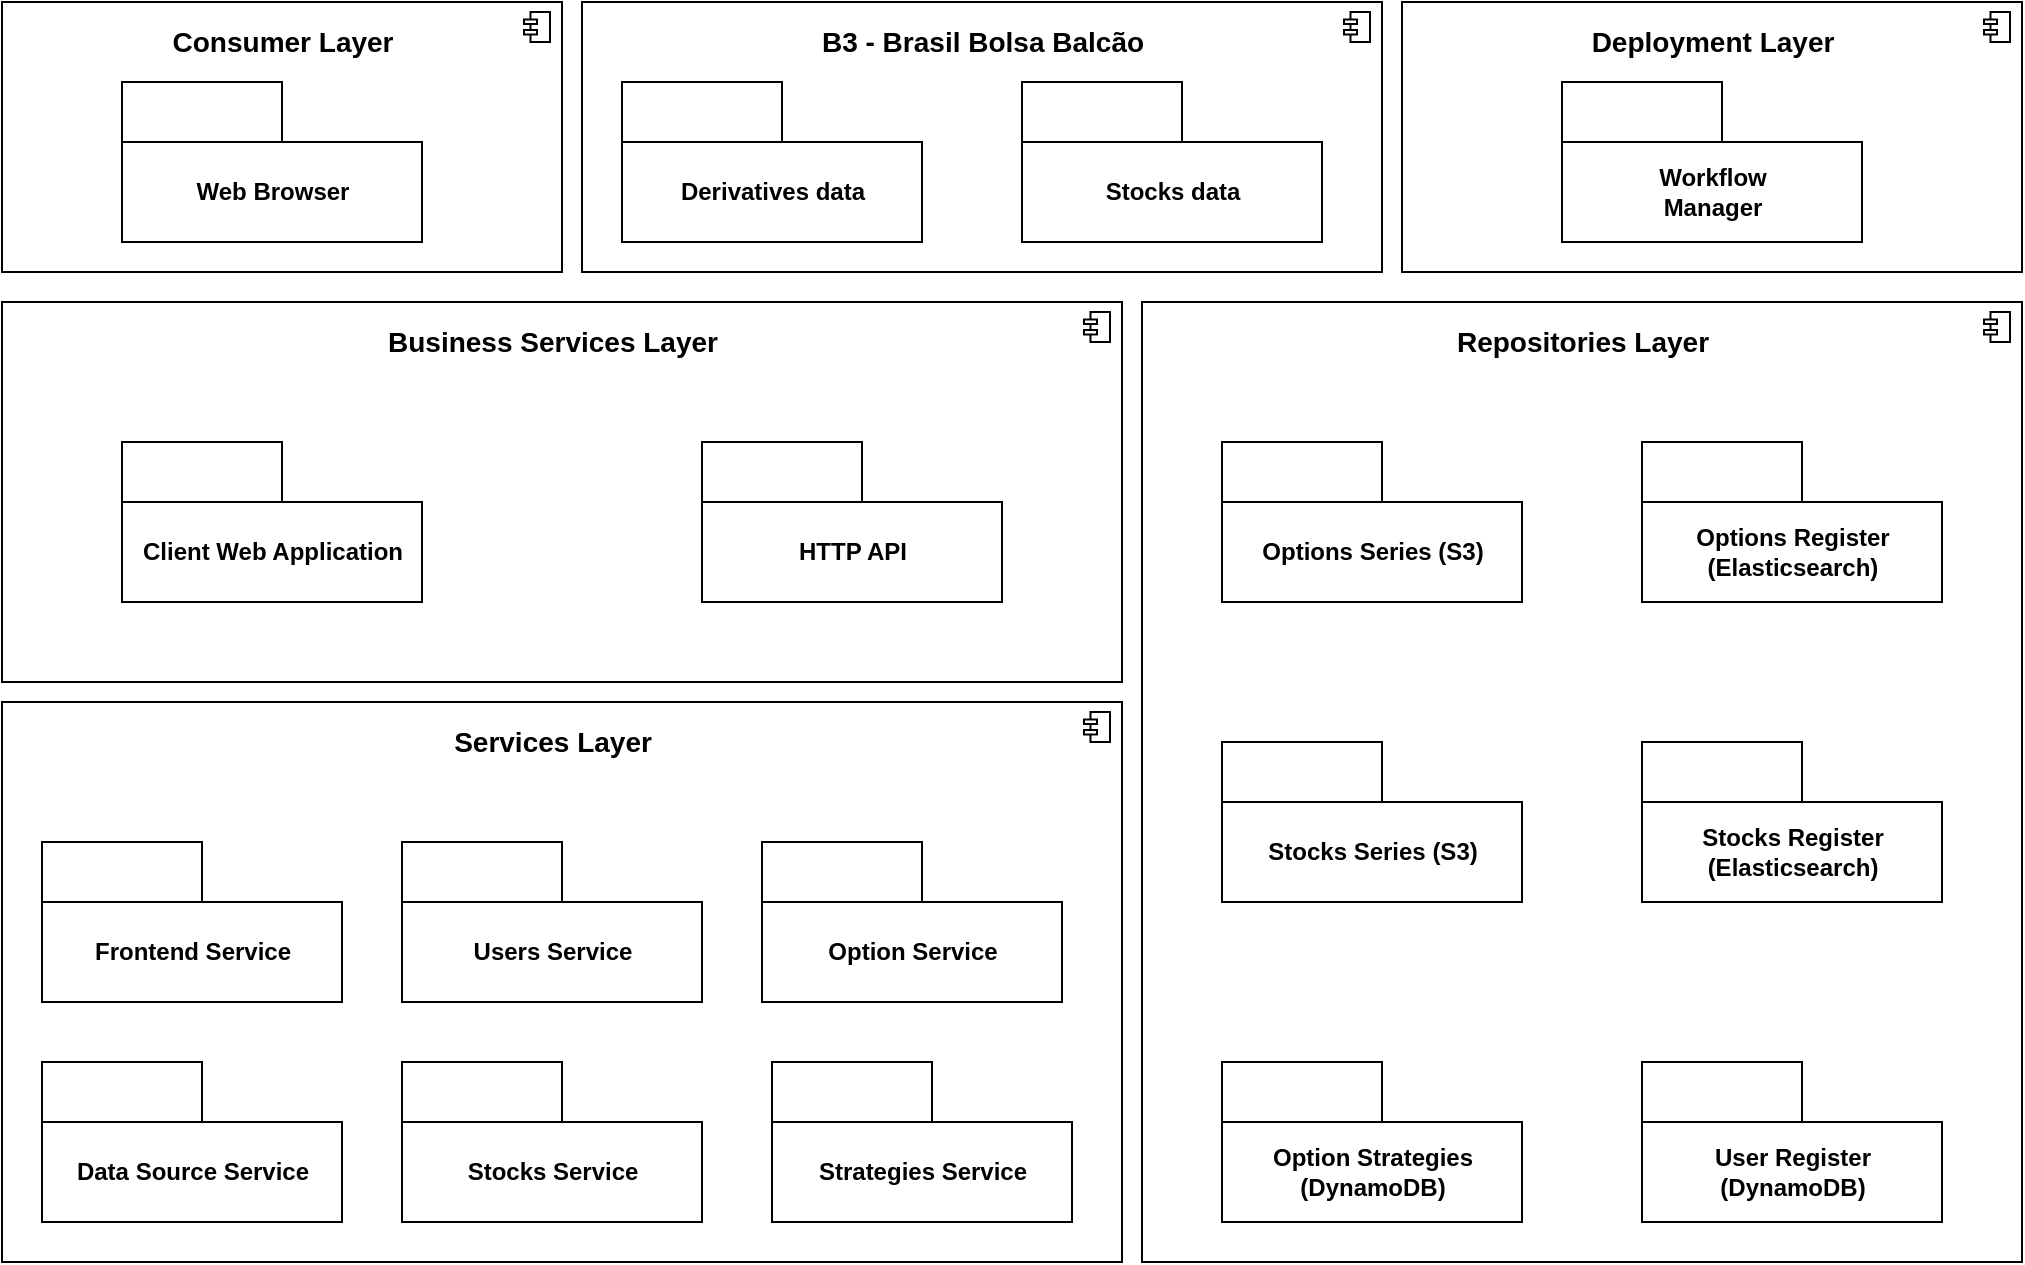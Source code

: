 <mxfile version="18.0.4" type="device"><diagram name="Page-1" id="5f0bae14-7c28-e335-631c-24af17079c00"><mxGraphModel dx="1422" dy="804" grid="1" gridSize="10" guides="1" tooltips="1" connect="1" arrows="1" fold="1" page="1" pageScale="1" pageWidth="1100" pageHeight="850" background="none" math="0" shadow="0"><root><mxCell id="0"/><mxCell id="1" parent="0"/><mxCell id="tEyT9vDBHhS-QRvTKFU0-1" value="" style="html=1;outlineConnect=0;whiteSpace=wrap;shape=mxgraph.archimate3.application;appType=comp;archiType=square;align=center;" vertex="1" parent="1"><mxGeometry x="350" y="140" width="400" height="135" as="geometry"/></mxCell><mxCell id="tEyT9vDBHhS-QRvTKFU0-2" value="Derivatives data" style="shape=folder;fontStyle=1;tabWidth=80;tabHeight=30;tabPosition=left;html=1;boundedLbl=1;" vertex="1" parent="1"><mxGeometry x="370" y="180" width="150" height="80" as="geometry"/></mxCell><mxCell id="tEyT9vDBHhS-QRvTKFU0-4" value="B3 - Brasil Bolsa Balcão" style="text;html=1;align=center;verticalAlign=middle;resizable=0;points=[];autosize=1;strokeColor=none;fillColor=none;fontStyle=1;fontSize=14;" vertex="1" parent="1"><mxGeometry x="460" y="150" width="180" height="20" as="geometry"/></mxCell><mxCell id="tEyT9vDBHhS-QRvTKFU0-5" value="" style="html=1;outlineConnect=0;whiteSpace=wrap;shape=mxgraph.archimate3.application;appType=comp;archiType=square;align=center;" vertex="1" parent="1"><mxGeometry x="630" y="290" width="440" height="480" as="geometry"/></mxCell><mxCell id="tEyT9vDBHhS-QRvTKFU0-6" value="Repositories Layer" style="text;html=1;align=center;verticalAlign=middle;resizable=0;points=[];autosize=1;strokeColor=none;fillColor=none;fontStyle=1;fontSize=14;" vertex="1" parent="1"><mxGeometry x="780" y="300" width="140" height="20" as="geometry"/></mxCell><mxCell id="tEyT9vDBHhS-QRvTKFU0-7" value="Options Series (S3)" style="shape=folder;fontStyle=1;tabWidth=80;tabHeight=30;tabPosition=left;html=1;boundedLbl=1;" vertex="1" parent="1"><mxGeometry x="670" y="360" width="150" height="80" as="geometry"/></mxCell><mxCell id="tEyT9vDBHhS-QRvTKFU0-8" value="Options Register &lt;br&gt;(Elasticsearch)" style="shape=folder;fontStyle=1;tabWidth=80;tabHeight=30;tabPosition=left;html=1;boundedLbl=1;" vertex="1" parent="1"><mxGeometry x="880" y="360" width="150" height="80" as="geometry"/></mxCell><mxCell id="tEyT9vDBHhS-QRvTKFU0-9" value="" style="html=1;outlineConnect=0;whiteSpace=wrap;shape=mxgraph.archimate3.application;appType=comp;archiType=square;align=center;" vertex="1" parent="1"><mxGeometry x="60" y="140" width="280" height="135" as="geometry"/></mxCell><mxCell id="tEyT9vDBHhS-QRvTKFU0-10" value="Web Browser" style="shape=folder;fontStyle=1;tabWidth=80;tabHeight=30;tabPosition=left;html=1;boundedLbl=1;" vertex="1" parent="1"><mxGeometry x="120" y="180" width="150" height="80" as="geometry"/></mxCell><mxCell id="tEyT9vDBHhS-QRvTKFU0-11" value="Consumer Layer" style="text;html=1;align=center;verticalAlign=middle;resizable=0;points=[];autosize=1;strokeColor=none;fillColor=none;fontStyle=1;fontSize=14;" vertex="1" parent="1"><mxGeometry x="135" y="150" width="130" height="20" as="geometry"/></mxCell><mxCell id="tEyT9vDBHhS-QRvTKFU0-12" value="Stocks data" style="shape=folder;fontStyle=1;tabWidth=80;tabHeight=30;tabPosition=left;html=1;boundedLbl=1;" vertex="1" parent="1"><mxGeometry x="570" y="180" width="150" height="80" as="geometry"/></mxCell><mxCell id="tEyT9vDBHhS-QRvTKFU0-13" value="" style="html=1;outlineConnect=0;whiteSpace=wrap;shape=mxgraph.archimate3.application;appType=comp;archiType=square;align=center;" vertex="1" parent="1"><mxGeometry x="60" y="290" width="560" height="190" as="geometry"/></mxCell><mxCell id="tEyT9vDBHhS-QRvTKFU0-14" value="Business Services Layer" style="text;html=1;align=center;verticalAlign=middle;resizable=0;points=[];autosize=1;strokeColor=none;fillColor=none;fontStyle=1;fontSize=14;" vertex="1" parent="1"><mxGeometry x="245" y="300" width="180" height="20" as="geometry"/></mxCell><mxCell id="tEyT9vDBHhS-QRvTKFU0-15" value="Client Web Application" style="shape=folder;fontStyle=1;tabWidth=80;tabHeight=30;tabPosition=left;html=1;boundedLbl=1;" vertex="1" parent="1"><mxGeometry x="120" y="360" width="150" height="80" as="geometry"/></mxCell><mxCell id="tEyT9vDBHhS-QRvTKFU0-16" value="HTTP API" style="shape=folder;fontStyle=1;tabWidth=80;tabHeight=30;tabPosition=left;html=1;boundedLbl=1;" vertex="1" parent="1"><mxGeometry x="410" y="360" width="150" height="80" as="geometry"/></mxCell><mxCell id="tEyT9vDBHhS-QRvTKFU0-17" value="Stocks Series (S3)" style="shape=folder;fontStyle=1;tabWidth=80;tabHeight=30;tabPosition=left;html=1;boundedLbl=1;" vertex="1" parent="1"><mxGeometry x="670" y="510" width="150" height="80" as="geometry"/></mxCell><mxCell id="tEyT9vDBHhS-QRvTKFU0-18" value="Stocks Register &lt;br&gt;(Elasticsearch)" style="shape=folder;fontStyle=1;tabWidth=80;tabHeight=30;tabPosition=left;html=1;boundedLbl=1;" vertex="1" parent="1"><mxGeometry x="880" y="510" width="150" height="80" as="geometry"/></mxCell><mxCell id="tEyT9vDBHhS-QRvTKFU0-19" value="Option Strategies&lt;br&gt;(DynamoDB)" style="shape=folder;fontStyle=1;tabWidth=80;tabHeight=30;tabPosition=left;html=1;boundedLbl=1;" vertex="1" parent="1"><mxGeometry x="670" y="670" width="150" height="80" as="geometry"/></mxCell><mxCell id="tEyT9vDBHhS-QRvTKFU0-20" value="User Register&lt;br&gt;(DynamoDB)" style="shape=folder;fontStyle=1;tabWidth=80;tabHeight=30;tabPosition=left;html=1;boundedLbl=1;" vertex="1" parent="1"><mxGeometry x="880" y="670" width="150" height="80" as="geometry"/></mxCell><mxCell id="tEyT9vDBHhS-QRvTKFU0-21" value="" style="html=1;outlineConnect=0;whiteSpace=wrap;shape=mxgraph.archimate3.application;appType=comp;archiType=square;align=center;" vertex="1" parent="1"><mxGeometry x="60" y="490" width="560" height="280" as="geometry"/></mxCell><mxCell id="tEyT9vDBHhS-QRvTKFU0-22" value="Services Layer" style="text;html=1;align=center;verticalAlign=middle;resizable=0;points=[];autosize=1;strokeColor=none;fillColor=none;fontStyle=1;fontSize=14;" vertex="1" parent="1"><mxGeometry x="280" y="500" width="110" height="20" as="geometry"/></mxCell><mxCell id="tEyT9vDBHhS-QRvTKFU0-23" value="Users Service" style="shape=folder;fontStyle=1;tabWidth=80;tabHeight=30;tabPosition=left;html=1;boundedLbl=1;" vertex="1" parent="1"><mxGeometry x="260" y="560" width="150" height="80" as="geometry"/></mxCell><mxCell id="tEyT9vDBHhS-QRvTKFU0-24" value="Option Service" style="shape=folder;fontStyle=1;tabWidth=80;tabHeight=30;tabPosition=left;html=1;boundedLbl=1;" vertex="1" parent="1"><mxGeometry x="440" y="560" width="150" height="80" as="geometry"/></mxCell><mxCell id="tEyT9vDBHhS-QRvTKFU0-25" value="Data Source Service" style="shape=folder;fontStyle=1;tabWidth=80;tabHeight=30;tabPosition=left;html=1;boundedLbl=1;" vertex="1" parent="1"><mxGeometry x="80" y="670" width="150" height="80" as="geometry"/></mxCell><mxCell id="tEyT9vDBHhS-QRvTKFU0-26" value="Stocks Service" style="shape=folder;fontStyle=1;tabWidth=80;tabHeight=30;tabPosition=left;html=1;boundedLbl=1;" vertex="1" parent="1"><mxGeometry x="260" y="670" width="150" height="80" as="geometry"/></mxCell><mxCell id="tEyT9vDBHhS-QRvTKFU0-27" value="Strategies Service" style="shape=folder;fontStyle=1;tabWidth=80;tabHeight=30;tabPosition=left;html=1;boundedLbl=1;" vertex="1" parent="1"><mxGeometry x="445" y="670" width="150" height="80" as="geometry"/></mxCell><mxCell id="tEyT9vDBHhS-QRvTKFU0-31" value="Frontend Service" style="shape=folder;fontStyle=1;tabWidth=80;tabHeight=30;tabPosition=left;html=1;boundedLbl=1;" vertex="1" parent="1"><mxGeometry x="80" y="560" width="150" height="80" as="geometry"/></mxCell><mxCell id="tEyT9vDBHhS-QRvTKFU0-35" value="" style="html=1;outlineConnect=0;whiteSpace=wrap;shape=mxgraph.archimate3.application;appType=comp;archiType=square;align=center;" vertex="1" parent="1"><mxGeometry x="760" y="140" width="310" height="135" as="geometry"/></mxCell><mxCell id="tEyT9vDBHhS-QRvTKFU0-36" value="Workflow&lt;br&gt;Manager" style="shape=folder;fontStyle=1;tabWidth=80;tabHeight=30;tabPosition=left;html=1;boundedLbl=1;" vertex="1" parent="1"><mxGeometry x="840" y="180" width="150" height="80" as="geometry"/></mxCell><mxCell id="tEyT9vDBHhS-QRvTKFU0-37" value="Deployment Layer" style="text;html=1;align=center;verticalAlign=middle;resizable=0;points=[];autosize=1;strokeColor=none;fillColor=none;fontStyle=1;fontSize=14;" vertex="1" parent="1"><mxGeometry x="845" y="150" width="140" height="20" as="geometry"/></mxCell></root></mxGraphModel></diagram></mxfile>